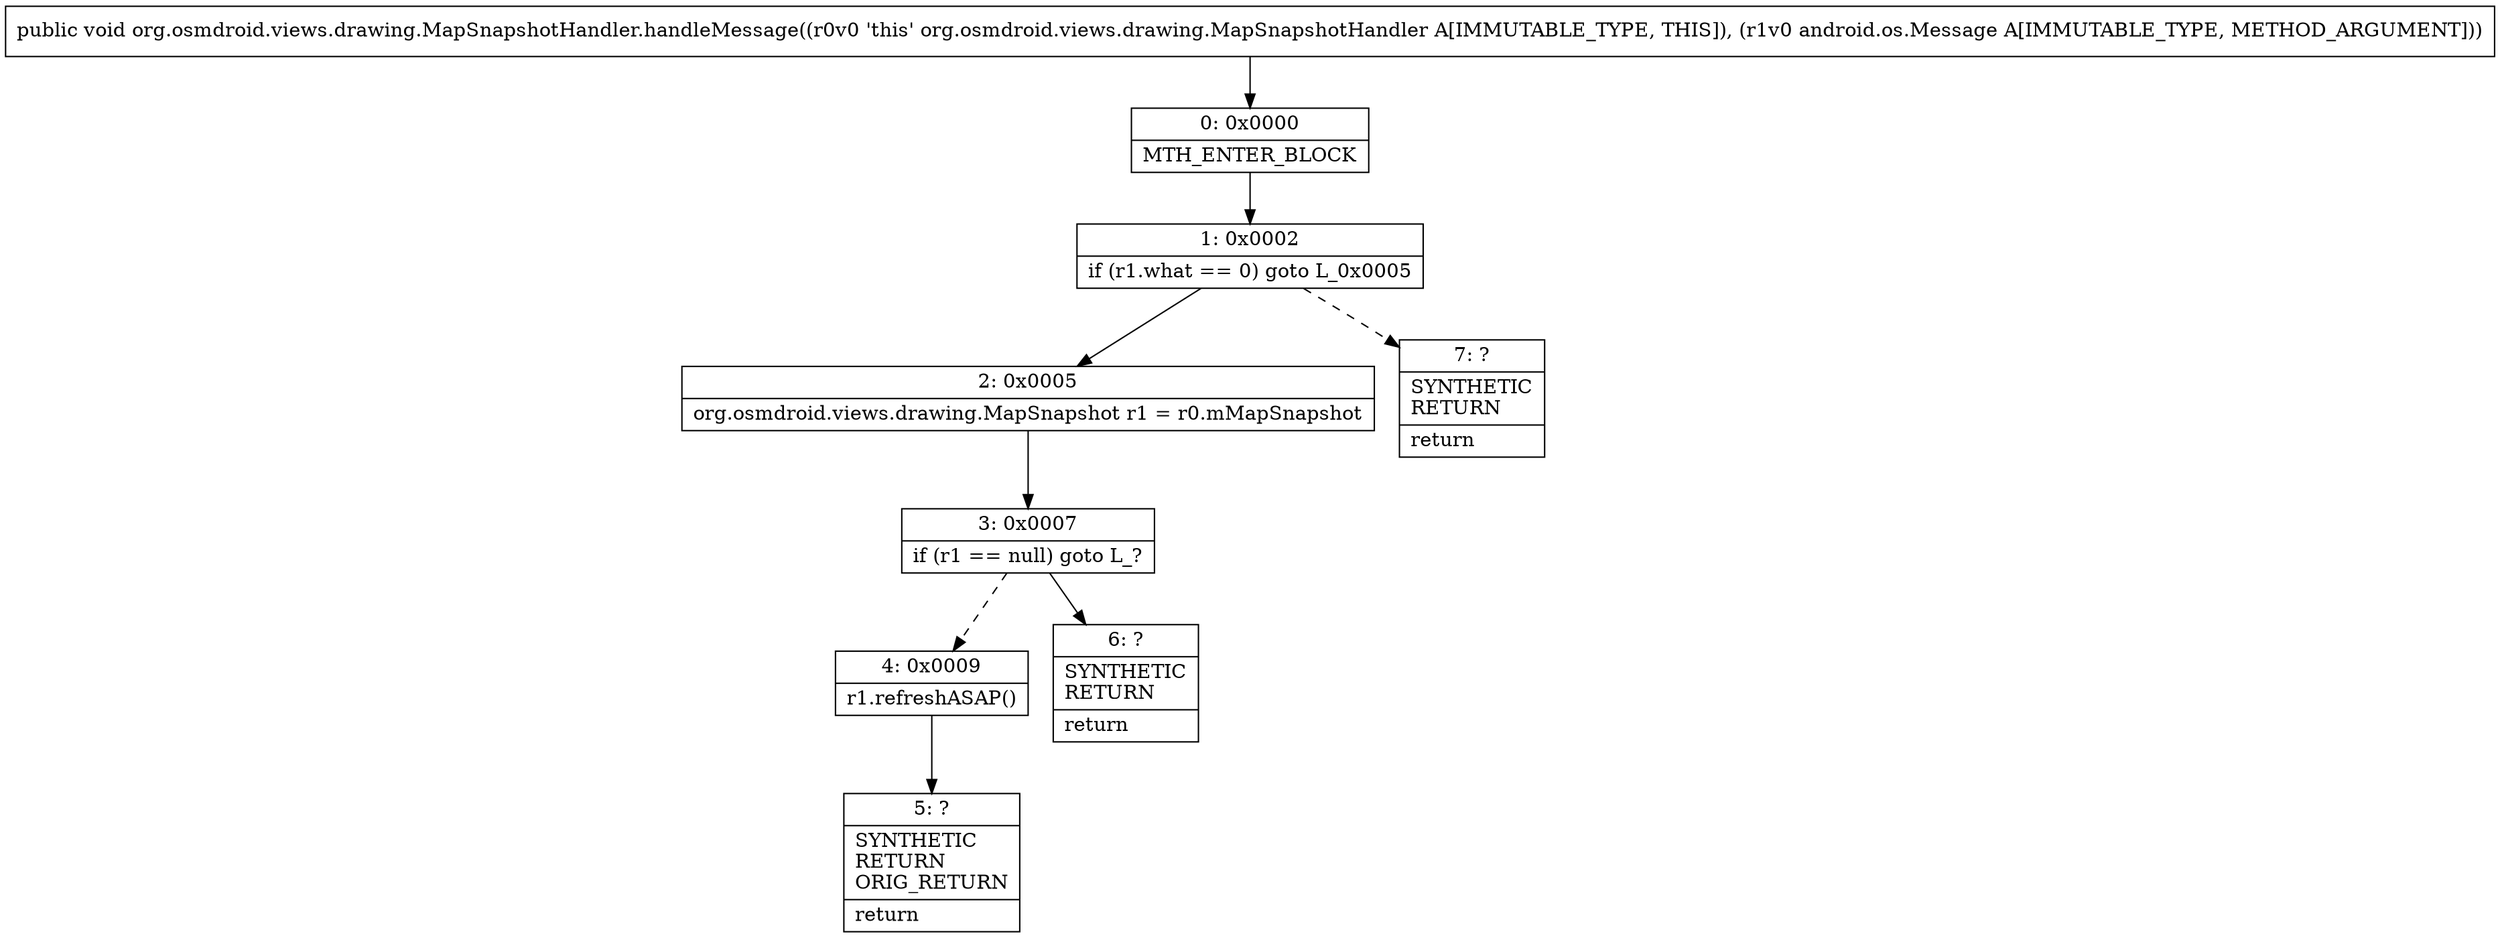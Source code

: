 digraph "CFG fororg.osmdroid.views.drawing.MapSnapshotHandler.handleMessage(Landroid\/os\/Message;)V" {
Node_0 [shape=record,label="{0\:\ 0x0000|MTH_ENTER_BLOCK\l}"];
Node_1 [shape=record,label="{1\:\ 0x0002|if (r1.what == 0) goto L_0x0005\l}"];
Node_2 [shape=record,label="{2\:\ 0x0005|org.osmdroid.views.drawing.MapSnapshot r1 = r0.mMapSnapshot\l}"];
Node_3 [shape=record,label="{3\:\ 0x0007|if (r1 == null) goto L_?\l}"];
Node_4 [shape=record,label="{4\:\ 0x0009|r1.refreshASAP()\l}"];
Node_5 [shape=record,label="{5\:\ ?|SYNTHETIC\lRETURN\lORIG_RETURN\l|return\l}"];
Node_6 [shape=record,label="{6\:\ ?|SYNTHETIC\lRETURN\l|return\l}"];
Node_7 [shape=record,label="{7\:\ ?|SYNTHETIC\lRETURN\l|return\l}"];
MethodNode[shape=record,label="{public void org.osmdroid.views.drawing.MapSnapshotHandler.handleMessage((r0v0 'this' org.osmdroid.views.drawing.MapSnapshotHandler A[IMMUTABLE_TYPE, THIS]), (r1v0 android.os.Message A[IMMUTABLE_TYPE, METHOD_ARGUMENT])) }"];
MethodNode -> Node_0;
Node_0 -> Node_1;
Node_1 -> Node_2;
Node_1 -> Node_7[style=dashed];
Node_2 -> Node_3;
Node_3 -> Node_4[style=dashed];
Node_3 -> Node_6;
Node_4 -> Node_5;
}

